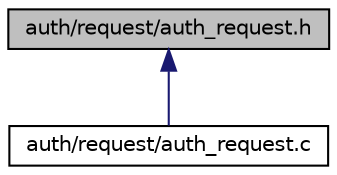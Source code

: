 digraph "auth/request/auth_request.h"
{
  edge [fontname="Helvetica",fontsize="10",labelfontname="Helvetica",labelfontsize="10"];
  node [fontname="Helvetica",fontsize="10",shape=record];
  Node2 [label="auth/request/auth_request.h",height=0.2,width=0.4,color="black", fillcolor="grey75", style="filled", fontcolor="black"];
  Node2 -> Node3 [dir="back",color="midnightblue",fontsize="10",style="solid",fontname="Helvetica"];
  Node3 [label="auth/request/auth_request.c",height=0.2,width=0.4,color="black", fillcolor="white", style="filled",URL="$auth__request_8c.html"];
}
